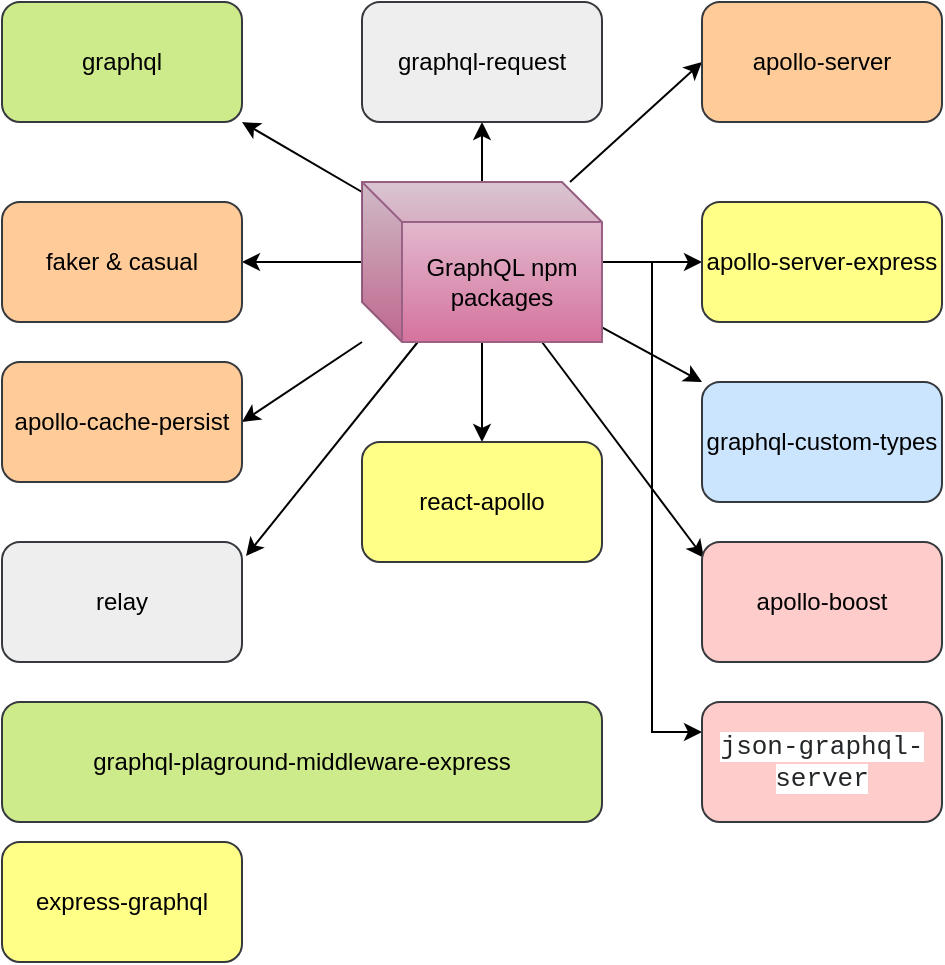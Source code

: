 <mxfile version="11.3.0" type="device" pages="1"><diagram id="Fdm312nDNTL7ywDUjXoG" name="Page-1"><mxGraphModel dx="838" dy="480" grid="1" gridSize="10" guides="1" tooltips="1" connect="1" arrows="1" fold="1" page="1" pageScale="1" pageWidth="850" pageHeight="1100" math="0" shadow="0"><root><mxCell id="0"/><mxCell id="1" parent="0"/><mxCell id="My3_ryInk1gthBtJEkss-13" style="edgeStyle=none;rounded=0;orthogonalLoop=1;jettySize=auto;html=1;entryX=0.5;entryY=1;entryDx=0;entryDy=0;" parent="1" source="My3_ryInk1gthBtJEkss-1" target="My3_ryInk1gthBtJEkss-6" edge="1"><mxGeometry relative="1" as="geometry"/></mxCell><mxCell id="My3_ryInk1gthBtJEkss-14" style="edgeStyle=none;rounded=0;orthogonalLoop=1;jettySize=auto;html=1;entryX=0;entryY=0.5;entryDx=0;entryDy=0;" parent="1" source="My3_ryInk1gthBtJEkss-1" target="My3_ryInk1gthBtJEkss-5" edge="1"><mxGeometry relative="1" as="geometry"/></mxCell><mxCell id="My3_ryInk1gthBtJEkss-15" style="edgeStyle=none;rounded=0;orthogonalLoop=1;jettySize=auto;html=1;entryX=0;entryY=0.5;entryDx=0;entryDy=0;" parent="1" source="My3_ryInk1gthBtJEkss-1" target="My3_ryInk1gthBtJEkss-4" edge="1"><mxGeometry relative="1" as="geometry"/></mxCell><mxCell id="My3_ryInk1gthBtJEkss-16" style="edgeStyle=none;rounded=0;orthogonalLoop=1;jettySize=auto;html=1;entryX=0;entryY=0;entryDx=0;entryDy=0;" parent="1" source="My3_ryInk1gthBtJEkss-1" target="My3_ryInk1gthBtJEkss-8" edge="1"><mxGeometry relative="1" as="geometry"/></mxCell><mxCell id="My3_ryInk1gthBtJEkss-17" style="edgeStyle=none;rounded=0;orthogonalLoop=1;jettySize=auto;html=1;entryX=1;entryY=0.5;entryDx=0;entryDy=0;" parent="1" source="My3_ryInk1gthBtJEkss-1" target="My3_ryInk1gthBtJEkss-7" edge="1"><mxGeometry relative="1" as="geometry"/></mxCell><mxCell id="My3_ryInk1gthBtJEkss-18" style="edgeStyle=none;rounded=0;orthogonalLoop=1;jettySize=auto;html=1;entryX=1;entryY=1;entryDx=0;entryDy=0;" parent="1" source="My3_ryInk1gthBtJEkss-1" target="My3_ryInk1gthBtJEkss-2" edge="1"><mxGeometry relative="1" as="geometry"/></mxCell><mxCell id="My3_ryInk1gthBtJEkss-19" style="edgeStyle=none;rounded=0;orthogonalLoop=1;jettySize=auto;html=1;entryX=1;entryY=0.5;entryDx=0;entryDy=0;" parent="1" source="My3_ryInk1gthBtJEkss-1" target="My3_ryInk1gthBtJEkss-12" edge="1"><mxGeometry relative="1" as="geometry"/></mxCell><mxCell id="My3_ryInk1gthBtJEkss-20" style="edgeStyle=none;rounded=0;orthogonalLoop=1;jettySize=auto;html=1;entryX=0.5;entryY=0;entryDx=0;entryDy=0;" parent="1" source="My3_ryInk1gthBtJEkss-1" target="My3_ryInk1gthBtJEkss-9" edge="1"><mxGeometry relative="1" as="geometry"/></mxCell><mxCell id="My3_ryInk1gthBtJEkss-21" style="edgeStyle=none;rounded=0;orthogonalLoop=1;jettySize=auto;html=1;entryX=1.017;entryY=0.117;entryDx=0;entryDy=0;entryPerimeter=0;" parent="1" source="My3_ryInk1gthBtJEkss-1" target="My3_ryInk1gthBtJEkss-10" edge="1"><mxGeometry relative="1" as="geometry"/></mxCell><mxCell id="My3_ryInk1gthBtJEkss-22" style="edgeStyle=none;rounded=0;orthogonalLoop=1;jettySize=auto;html=1;entryX=0.008;entryY=0.133;entryDx=0;entryDy=0;entryPerimeter=0;" parent="1" source="My3_ryInk1gthBtJEkss-1" target="My3_ryInk1gthBtJEkss-11" edge="1"><mxGeometry relative="1" as="geometry"/></mxCell><mxCell id="lRyUKIB0Qd8VxM6LydQY-2" style="edgeStyle=orthogonalEdgeStyle;rounded=0;orthogonalLoop=1;jettySize=auto;html=1;entryX=0;entryY=0.25;entryDx=0;entryDy=0;" parent="1" source="My3_ryInk1gthBtJEkss-1" target="lRyUKIB0Qd8VxM6LydQY-1" edge="1"><mxGeometry relative="1" as="geometry"/></mxCell><mxCell id="My3_ryInk1gthBtJEkss-1" value="GraphQL npm packages" style="shape=cube;whiteSpace=wrap;html=1;boundedLbl=1;backgroundOutline=1;darkOpacity=0.05;darkOpacity2=0.1;gradientColor=#d5739d;fillColor=#e6d0de;strokeColor=#996185;" parent="1" vertex="1"><mxGeometry x="340" y="200" width="120" height="80" as="geometry"/></mxCell><mxCell id="My3_ryInk1gthBtJEkss-2" value="graphql" style="rounded=1;whiteSpace=wrap;html=1;fillColor=#cdeb8b;strokeColor=#36393d;" parent="1" vertex="1"><mxGeometry x="160" y="110" width="120" height="60" as="geometry"/></mxCell><mxCell id="My3_ryInk1gthBtJEkss-3" value="graphql-plaground-middleware-express" style="rounded=1;whiteSpace=wrap;html=1;fillColor=#cdeb8b;strokeColor=#36393d;" parent="1" vertex="1"><mxGeometry x="160" y="460" width="300" height="60" as="geometry"/></mxCell><mxCell id="My3_ryInk1gthBtJEkss-4" value="apollo-server-express" style="rounded=1;whiteSpace=wrap;html=1;fillColor=#ffff88;strokeColor=#36393d;" parent="1" vertex="1"><mxGeometry x="510" y="210" width="120" height="60" as="geometry"/></mxCell><mxCell id="My3_ryInk1gthBtJEkss-5" value="apollo-server" style="rounded=1;whiteSpace=wrap;html=1;fillColor=#ffcc99;strokeColor=#36393d;" parent="1" vertex="1"><mxGeometry x="510" y="110" width="120" height="60" as="geometry"/></mxCell><mxCell id="My3_ryInk1gthBtJEkss-6" value="graphql-request" style="rounded=1;whiteSpace=wrap;html=1;fillColor=#eeeeee;strokeColor=#36393d;" parent="1" vertex="1"><mxGeometry x="340" y="110" width="120" height="60" as="geometry"/></mxCell><mxCell id="My3_ryInk1gthBtJEkss-7" value="faker &amp;amp; casual" style="rounded=1;whiteSpace=wrap;html=1;fillColor=#ffcc99;strokeColor=#36393d;" parent="1" vertex="1"><mxGeometry x="160" y="210" width="120" height="60" as="geometry"/></mxCell><mxCell id="My3_ryInk1gthBtJEkss-8" value="graphql-custom-types" style="rounded=1;whiteSpace=wrap;html=1;fillColor=#cce5ff;strokeColor=#36393d;" parent="1" vertex="1"><mxGeometry x="510" y="300" width="120" height="60" as="geometry"/></mxCell><mxCell id="My3_ryInk1gthBtJEkss-9" value="react-apollo" style="rounded=1;whiteSpace=wrap;html=1;fillColor=#ffff88;strokeColor=#36393d;" parent="1" vertex="1"><mxGeometry x="340" y="330" width="120" height="60" as="geometry"/></mxCell><mxCell id="My3_ryInk1gthBtJEkss-10" value="relay" style="rounded=1;whiteSpace=wrap;html=1;fillColor=#eeeeee;strokeColor=#36393d;" parent="1" vertex="1"><mxGeometry x="160" y="380" width="120" height="60" as="geometry"/></mxCell><mxCell id="My3_ryInk1gthBtJEkss-11" value="apollo-boost" style="rounded=1;whiteSpace=wrap;html=1;fillColor=#ffcccc;strokeColor=#36393d;" parent="1" vertex="1"><mxGeometry x="510" y="380" width="120" height="60" as="geometry"/></mxCell><mxCell id="My3_ryInk1gthBtJEkss-12" value="apollo-cache-persist" style="rounded=1;whiteSpace=wrap;html=1;fillColor=#ffcc99;strokeColor=#36393d;" parent="1" vertex="1"><mxGeometry x="160" y="290" width="120" height="60" as="geometry"/></mxCell><mxCell id="lRyUKIB0Qd8VxM6LydQY-1" value="&lt;span style=&quot;color: rgb(36 , 39 , 41) ; font-family: &amp;#34;consolas&amp;#34; , &amp;#34;menlo&amp;#34; , &amp;#34;monaco&amp;#34; , &amp;#34;lucida console&amp;#34; , &amp;#34;liberation mono&amp;#34; , &amp;#34;dejavu sans mono&amp;#34; , &amp;#34;bitstream vera sans mono&amp;#34; , &amp;#34;courier new&amp;#34; , monospace , sans-serif ; font-size: 13px ; text-align: left ; white-space: pre-wrap ; background-color: rgb(255 , 255 , 255)&quot;&gt;json-graphql-server&lt;/span&gt;" style="rounded=1;whiteSpace=wrap;html=1;fillColor=#ffcccc;strokeColor=#36393d;" parent="1" vertex="1"><mxGeometry x="510" y="460" width="120" height="60" as="geometry"/></mxCell><mxCell id="kaF1klIJLzBVB7mLWA35-1" value="express-graphql" style="rounded=1;whiteSpace=wrap;html=1;fillColor=#ffff88;strokeColor=#36393d;" vertex="1" parent="1"><mxGeometry x="160" y="530" width="120" height="60" as="geometry"/></mxCell></root></mxGraphModel></diagram></mxfile>